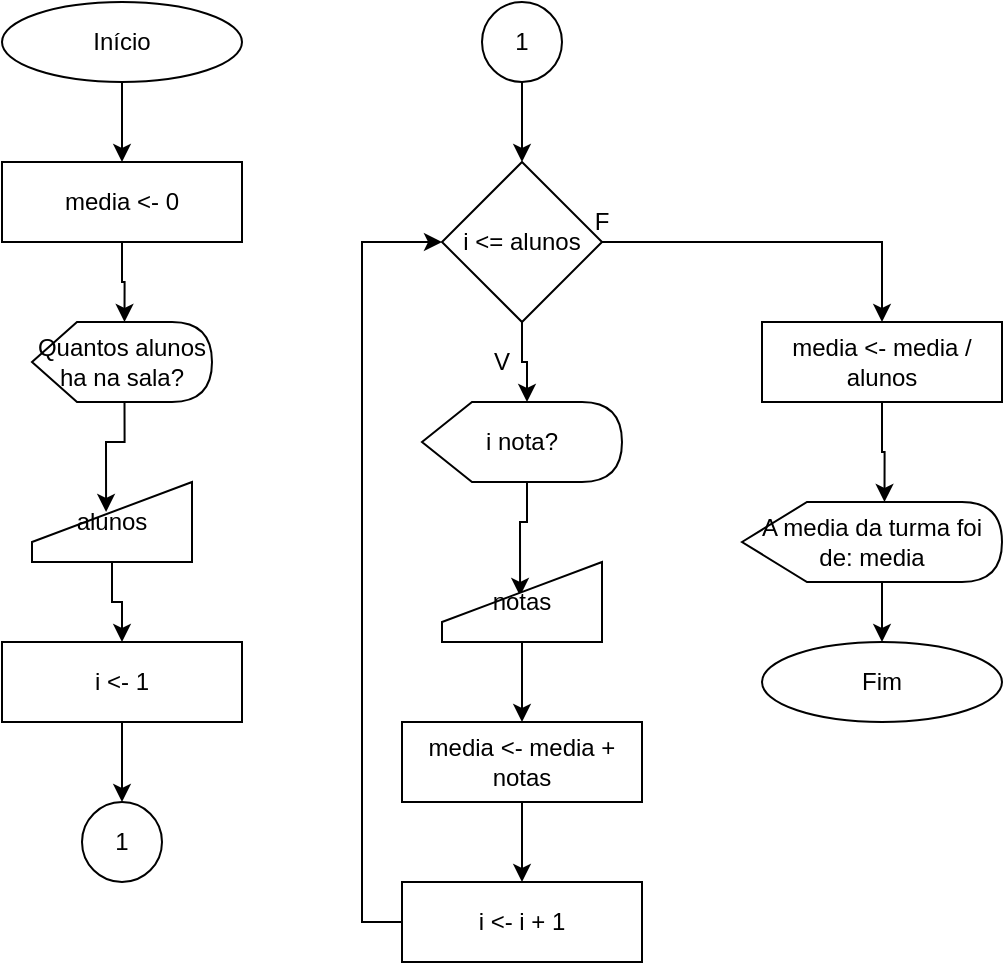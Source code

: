 <mxfile version="14.6.5" type="device"><diagram id="eR1Zb5RVLTV1uuEW3yPG" name="Page-1"><mxGraphModel dx="1108" dy="2718" grid="1" gridSize="10" guides="1" tooltips="1" connect="1" arrows="1" fold="1" page="1" pageScale="1" pageWidth="827" pageHeight="1169" math="0" shadow="0"><root><mxCell id="0"/><mxCell id="1" parent="0"/><mxCell id="NN8kFv3UxyB4Z3Qv7Q7P-32" style="edgeStyle=orthogonalEdgeStyle;rounded=0;orthogonalLoop=1;jettySize=auto;html=1;exitX=1;exitY=0.5;exitDx=0;exitDy=0;entryX=0.5;entryY=0;entryDx=0;entryDy=0;" parent="1" edge="1"><mxGeometry relative="1" as="geometry"><mxPoint x="560" y="400" as="sourcePoint"/></mxGeometry></mxCell><mxCell id="NN8kFv3UxyB4Z3Qv7Q7P-39" style="edgeStyle=orthogonalEdgeStyle;rounded=0;orthogonalLoop=1;jettySize=auto;html=1;exitX=0;exitY=0.5;exitDx=0;exitDy=0;entryX=0;entryY=0;entryDx=40;entryDy=0;entryPerimeter=0;" parent="1" edge="1"><mxGeometry relative="1" as="geometry"><mxPoint x="480" y="400" as="sourcePoint"/></mxGeometry></mxCell><mxCell id="NN8kFv3UxyB4Z3Qv7Q7P-33" style="edgeStyle=orthogonalEdgeStyle;rounded=0;orthogonalLoop=1;jettySize=auto;html=1;exitX=1;exitY=0.5;exitDx=0;exitDy=0;" parent="1" edge="1"><mxGeometry relative="1" as="geometry"><mxPoint x="640" y="480" as="sourcePoint"/></mxGeometry></mxCell><mxCell id="NN8kFv3UxyB4Z3Qv7Q7P-38" style="edgeStyle=orthogonalEdgeStyle;rounded=0;orthogonalLoop=1;jettySize=auto;html=1;exitX=0;exitY=0.5;exitDx=0;exitDy=0;entryX=0;entryY=0;entryDx=40;entryDy=0;entryPerimeter=0;" parent="1" edge="1"><mxGeometry relative="1" as="geometry"><mxPoint x="560" y="480" as="sourcePoint"/></mxGeometry></mxCell><mxCell id="NN8kFv3UxyB4Z3Qv7Q7P-37" style="edgeStyle=orthogonalEdgeStyle;rounded=0;orthogonalLoop=1;jettySize=auto;html=1;exitX=0;exitY=0.5;exitDx=0;exitDy=0;entryX=0;entryY=0;entryDx=40;entryDy=0;entryPerimeter=0;" parent="1" edge="1"><mxGeometry relative="1" as="geometry"><mxPoint x="640" y="560" as="sourcePoint"/></mxGeometry></mxCell><mxCell id="NN8kFv3UxyB4Z3Qv7Q7P-41" style="edgeStyle=orthogonalEdgeStyle;rounded=0;orthogonalLoop=1;jettySize=auto;html=1;exitX=1;exitY=0.5;exitDx=0;exitDy=0;entryX=0;entryY=0;entryDx=40;entryDy=0;entryPerimeter=0;" parent="1" edge="1"><mxGeometry relative="1" as="geometry"><mxPoint x="720" y="560" as="sourcePoint"/></mxGeometry></mxCell><mxCell id="sSCpmMaVxi6PYTEObbiI-27" style="edgeStyle=orthogonalEdgeStyle;rounded=0;orthogonalLoop=1;jettySize=auto;html=1;exitX=1;exitY=0.5;exitDx=0;exitDy=0;entryX=0;entryY=0.5;entryDx=0;entryDy=0;" parent="1" edge="1"><mxGeometry relative="1" as="geometry"><Array as="points"><mxPoint x="220" y="600"/><mxPoint x="220" y="750"/><mxPoint x="40" y="750"/><mxPoint x="40" y="320"/></Array><mxPoint x="100" y="320" as="targetPoint"/></mxGeometry></mxCell><mxCell id="lwcZz6v842X9FkbV30nD-5" style="edgeStyle=orthogonalEdgeStyle;rounded=0;orthogonalLoop=1;jettySize=auto;html=1;exitX=0.5;exitY=1;exitDx=0;exitDy=0;entryX=0.5;entryY=0;entryDx=0;entryDy=0;" parent="1" source="lwcZz6v842X9FkbV30nD-1" target="lwcZz6v842X9FkbV30nD-3" edge="1"><mxGeometry relative="1" as="geometry"/></mxCell><mxCell id="lwcZz6v842X9FkbV30nD-1" value="Início" style="ellipse;whiteSpace=wrap;html=1;" parent="1" vertex="1"><mxGeometry x="40" y="-1600" width="120" height="40" as="geometry"/></mxCell><mxCell id="lwcZz6v842X9FkbV30nD-2" value="Fim" style="ellipse;whiteSpace=wrap;html=1;" parent="1" vertex="1"><mxGeometry x="420" y="-1280" width="120" height="40" as="geometry"/></mxCell><mxCell id="lwcZz6v842X9FkbV30nD-6" style="edgeStyle=orthogonalEdgeStyle;rounded=0;orthogonalLoop=1;jettySize=auto;html=1;exitX=0.5;exitY=1;exitDx=0;exitDy=0;entryX=0;entryY=0;entryDx=46.25;entryDy=0;entryPerimeter=0;" parent="1" source="lwcZz6v842X9FkbV30nD-3" target="lwcZz6v842X9FkbV30nD-4" edge="1"><mxGeometry relative="1" as="geometry"/></mxCell><mxCell id="lwcZz6v842X9FkbV30nD-3" value="media &amp;lt;- 0" style="rounded=0;whiteSpace=wrap;html=1;" parent="1" vertex="1"><mxGeometry x="40" y="-1520" width="120" height="40" as="geometry"/></mxCell><mxCell id="lwcZz6v842X9FkbV30nD-8" style="edgeStyle=orthogonalEdgeStyle;rounded=0;orthogonalLoop=1;jettySize=auto;html=1;exitX=0;exitY=0;exitDx=46.25;exitDy=40;exitPerimeter=0;entryX=0.463;entryY=0.375;entryDx=0;entryDy=0;entryPerimeter=0;" parent="1" source="lwcZz6v842X9FkbV30nD-4" target="lwcZz6v842X9FkbV30nD-7" edge="1"><mxGeometry relative="1" as="geometry"/></mxCell><mxCell id="lwcZz6v842X9FkbV30nD-4" value="Quantos alunos ha na sala?" style="shape=display;whiteSpace=wrap;html=1;" parent="1" vertex="1"><mxGeometry x="55" y="-1440" width="90" height="40" as="geometry"/></mxCell><mxCell id="lwcZz6v842X9FkbV30nD-10" style="edgeStyle=orthogonalEdgeStyle;rounded=0;orthogonalLoop=1;jettySize=auto;html=1;exitX=0.5;exitY=1;exitDx=0;exitDy=0;entryX=0.5;entryY=0;entryDx=0;entryDy=0;" parent="1" source="lwcZz6v842X9FkbV30nD-7" target="lwcZz6v842X9FkbV30nD-9" edge="1"><mxGeometry relative="1" as="geometry"/></mxCell><mxCell id="lwcZz6v842X9FkbV30nD-7" value="alunos" style="shape=manualInput;whiteSpace=wrap;html=1;" parent="1" vertex="1"><mxGeometry x="55" y="-1360" width="80" height="40" as="geometry"/></mxCell><mxCell id="lwcZz6v842X9FkbV30nD-13" style="edgeStyle=orthogonalEdgeStyle;rounded=0;orthogonalLoop=1;jettySize=auto;html=1;exitX=0.5;exitY=1;exitDx=0;exitDy=0;entryX=0.5;entryY=0;entryDx=0;entryDy=0;" parent="1" source="lwcZz6v842X9FkbV30nD-9" target="lwcZz6v842X9FkbV30nD-11" edge="1"><mxGeometry relative="1" as="geometry"/></mxCell><mxCell id="lwcZz6v842X9FkbV30nD-9" value="i &amp;lt;- 1" style="rounded=0;whiteSpace=wrap;html=1;" parent="1" vertex="1"><mxGeometry x="40" y="-1280" width="120" height="40" as="geometry"/></mxCell><mxCell id="lwcZz6v842X9FkbV30nD-11" value="1" style="ellipse;whiteSpace=wrap;html=1;aspect=fixed;" parent="1" vertex="1"><mxGeometry x="80" y="-1200" width="40" height="40" as="geometry"/></mxCell><mxCell id="lwcZz6v842X9FkbV30nD-15" style="edgeStyle=orthogonalEdgeStyle;rounded=0;orthogonalLoop=1;jettySize=auto;html=1;exitX=0.5;exitY=1;exitDx=0;exitDy=0;entryX=0.5;entryY=0;entryDx=0;entryDy=0;" parent="1" source="lwcZz6v842X9FkbV30nD-12" target="lwcZz6v842X9FkbV30nD-14" edge="1"><mxGeometry relative="1" as="geometry"/></mxCell><mxCell id="lwcZz6v842X9FkbV30nD-12" value="1" style="ellipse;whiteSpace=wrap;html=1;aspect=fixed;" parent="1" vertex="1"><mxGeometry x="280" y="-1600" width="40" height="40" as="geometry"/></mxCell><mxCell id="lwcZz6v842X9FkbV30nD-17" style="edgeStyle=orthogonalEdgeStyle;rounded=0;orthogonalLoop=1;jettySize=auto;html=1;exitX=0.5;exitY=1;exitDx=0;exitDy=0;entryX=0;entryY=0;entryDx=52.5;entryDy=0;entryPerimeter=0;" parent="1" source="lwcZz6v842X9FkbV30nD-14" target="lwcZz6v842X9FkbV30nD-16" edge="1"><mxGeometry relative="1" as="geometry"/></mxCell><mxCell id="lwcZz6v842X9FkbV30nD-39" style="edgeStyle=orthogonalEdgeStyle;rounded=0;orthogonalLoop=1;jettySize=auto;html=1;exitX=1;exitY=0.5;exitDx=0;exitDy=0;entryX=0.5;entryY=0;entryDx=0;entryDy=0;" parent="1" source="lwcZz6v842X9FkbV30nD-14" target="lwcZz6v842X9FkbV30nD-38" edge="1"><mxGeometry relative="1" as="geometry"/></mxCell><mxCell id="lwcZz6v842X9FkbV30nD-14" value="i &amp;lt;= alunos" style="rhombus;whiteSpace=wrap;html=1;" parent="1" vertex="1"><mxGeometry x="260" y="-1520" width="80" height="80" as="geometry"/></mxCell><mxCell id="lwcZz6v842X9FkbV30nD-20" style="edgeStyle=orthogonalEdgeStyle;rounded=0;orthogonalLoop=1;jettySize=auto;html=1;exitX=0;exitY=0;exitDx=52.5;exitDy=40;exitPerimeter=0;entryX=0.488;entryY=0.425;entryDx=0;entryDy=0;entryPerimeter=0;" parent="1" source="lwcZz6v842X9FkbV30nD-16" target="lwcZz6v842X9FkbV30nD-19" edge="1"><mxGeometry relative="1" as="geometry"/></mxCell><mxCell id="lwcZz6v842X9FkbV30nD-16" value="i&amp;nbsp;nota?" style="shape=display;whiteSpace=wrap;html=1;" parent="1" vertex="1"><mxGeometry x="250" y="-1400" width="100" height="40" as="geometry"/></mxCell><mxCell id="lwcZz6v842X9FkbV30nD-18" value="V" style="text;html=1;strokeColor=none;fillColor=none;align=center;verticalAlign=middle;whiteSpace=wrap;rounded=0;" parent="1" vertex="1"><mxGeometry x="270" y="-1430" width="40" height="20" as="geometry"/></mxCell><mxCell id="lwcZz6v842X9FkbV30nD-23" style="edgeStyle=orthogonalEdgeStyle;rounded=0;orthogonalLoop=1;jettySize=auto;html=1;exitX=0.5;exitY=1;exitDx=0;exitDy=0;entryX=0.5;entryY=0;entryDx=0;entryDy=0;" parent="1" source="lwcZz6v842X9FkbV30nD-19" edge="1"><mxGeometry relative="1" as="geometry"><mxPoint x="300" y="-1240" as="targetPoint"/></mxGeometry></mxCell><mxCell id="lwcZz6v842X9FkbV30nD-19" value="notas" style="shape=manualInput;whiteSpace=wrap;html=1;" parent="1" vertex="1"><mxGeometry x="260" y="-1320" width="80" height="40" as="geometry"/></mxCell><mxCell id="lwcZz6v842X9FkbV30nD-27" style="edgeStyle=orthogonalEdgeStyle;rounded=0;orthogonalLoop=1;jettySize=auto;html=1;exitX=0;exitY=0.5;exitDx=0;exitDy=0;entryX=0;entryY=0.5;entryDx=0;entryDy=0;" parent="1" source="uv0DaM6swHtS2TnSXWxj-1" target="lwcZz6v842X9FkbV30nD-14" edge="1"><mxGeometry relative="1" as="geometry"><Array as="points"><mxPoint x="220" y="-1140"/><mxPoint x="220" y="-1480"/></Array></mxGeometry></mxCell><mxCell id="lwcZz6v842X9FkbV30nD-36" style="edgeStyle=orthogonalEdgeStyle;rounded=0;orthogonalLoop=1;jettySize=auto;html=1;exitX=0;exitY=0;exitDx=71.25;exitDy=40;exitPerimeter=0;entryX=0.5;entryY=0;entryDx=0;entryDy=0;" parent="1" source="lwcZz6v842X9FkbV30nD-29" target="lwcZz6v842X9FkbV30nD-2" edge="1"><mxGeometry relative="1" as="geometry"/></mxCell><mxCell id="lwcZz6v842X9FkbV30nD-29" value="A media da turma foi de: media" style="shape=display;whiteSpace=wrap;html=1;" parent="1" vertex="1"><mxGeometry x="410" y="-1350" width="130" height="40" as="geometry"/></mxCell><mxCell id="lwcZz6v842X9FkbV30nD-32" value="F" style="text;html=1;strokeColor=none;fillColor=none;align=center;verticalAlign=middle;whiteSpace=wrap;rounded=0;" parent="1" vertex="1"><mxGeometry x="320" y="-1500" width="40" height="20" as="geometry"/></mxCell><mxCell id="uv0DaM6swHtS2TnSXWxj-2" style="edgeStyle=orthogonalEdgeStyle;rounded=0;orthogonalLoop=1;jettySize=auto;html=1;exitX=0.5;exitY=1;exitDx=0;exitDy=0;entryX=0.5;entryY=0;entryDx=0;entryDy=0;" parent="1" source="lwcZz6v842X9FkbV30nD-37" target="uv0DaM6swHtS2TnSXWxj-1" edge="1"><mxGeometry relative="1" as="geometry"/></mxCell><mxCell id="lwcZz6v842X9FkbV30nD-37" value="media &amp;lt;- media + notas" style="rounded=0;whiteSpace=wrap;html=1;" parent="1" vertex="1"><mxGeometry x="240" y="-1240" width="120" height="40" as="geometry"/></mxCell><mxCell id="lwcZz6v842X9FkbV30nD-40" style="edgeStyle=orthogonalEdgeStyle;rounded=0;orthogonalLoop=1;jettySize=auto;html=1;exitX=0.5;exitY=1;exitDx=0;exitDy=0;entryX=0;entryY=0;entryDx=71.25;entryDy=0;entryPerimeter=0;" parent="1" source="lwcZz6v842X9FkbV30nD-38" target="lwcZz6v842X9FkbV30nD-29" edge="1"><mxGeometry relative="1" as="geometry"/></mxCell><mxCell id="lwcZz6v842X9FkbV30nD-38" value="media &amp;lt;- media / alunos" style="rounded=0;whiteSpace=wrap;html=1;" parent="1" vertex="1"><mxGeometry x="420" y="-1440" width="120" height="40" as="geometry"/></mxCell><mxCell id="uv0DaM6swHtS2TnSXWxj-1" value="i &amp;lt;- i + 1" style="rounded=0;whiteSpace=wrap;html=1;" parent="1" vertex="1"><mxGeometry x="240" y="-1160" width="120" height="40" as="geometry"/></mxCell></root></mxGraphModel></diagram></mxfile>